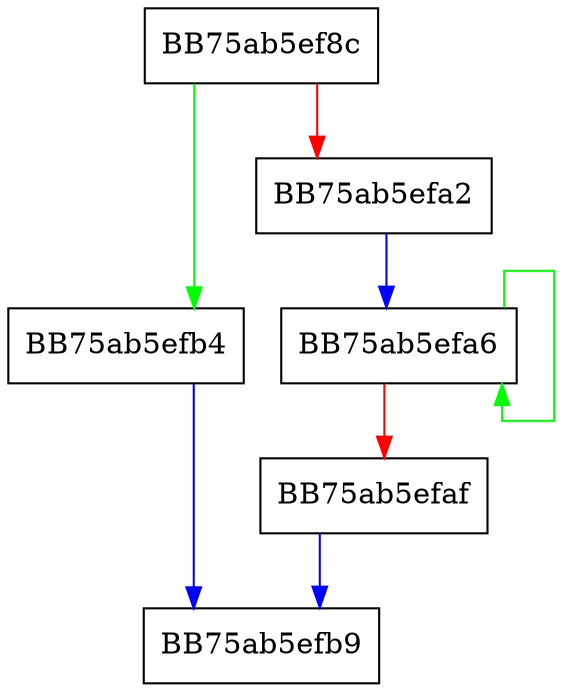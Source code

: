digraph WPP_SF_qsL {
  node [shape="box"];
  graph [splines=ortho];
  BB75ab5ef8c -> BB75ab5efb4 [color="green"];
  BB75ab5ef8c -> BB75ab5efa2 [color="red"];
  BB75ab5efa2 -> BB75ab5efa6 [color="blue"];
  BB75ab5efa6 -> BB75ab5efa6 [color="green"];
  BB75ab5efa6 -> BB75ab5efaf [color="red"];
  BB75ab5efaf -> BB75ab5efb9 [color="blue"];
  BB75ab5efb4 -> BB75ab5efb9 [color="blue"];
}